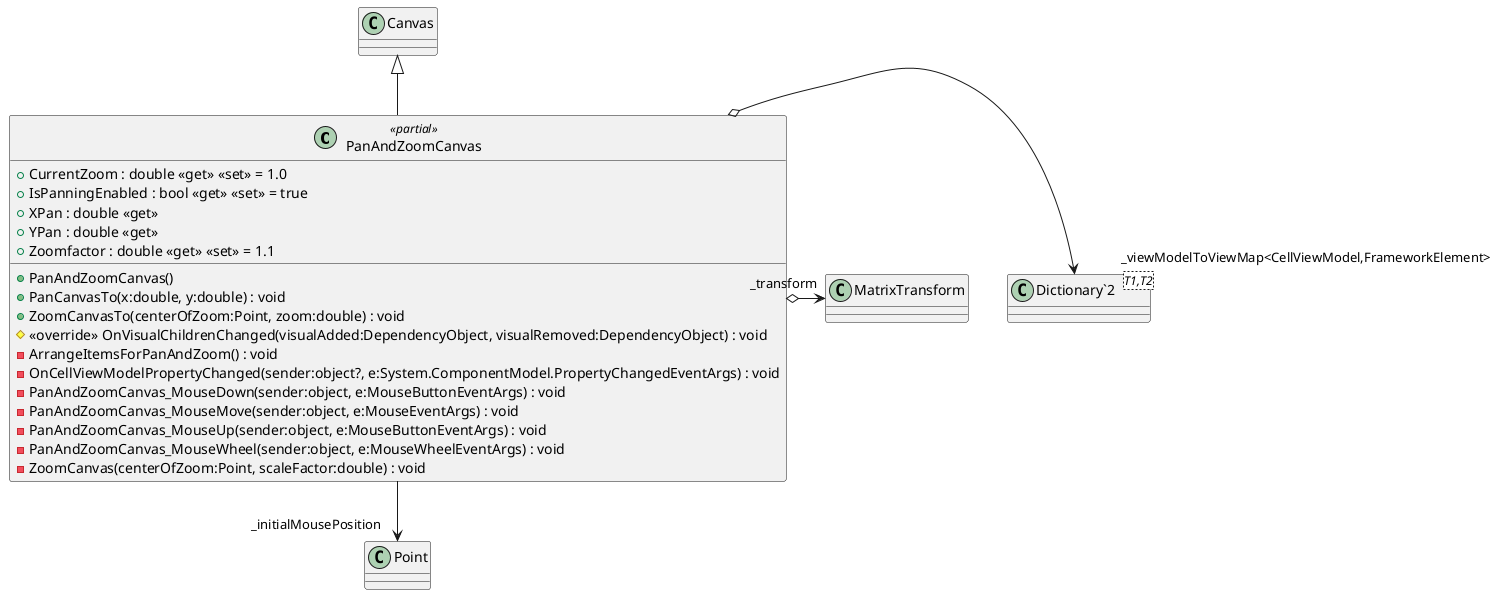 @startuml
class PanAndZoomCanvas <<partial>> {
    + PanAndZoomCanvas()
    + CurrentZoom : double <<get>> <<set>> = 1.0
    + IsPanningEnabled : bool <<get>> <<set>> = true
    + XPan : double <<get>>
    + YPan : double <<get>>
    + Zoomfactor : double <<get>> <<set>> = 1.1
    + PanCanvasTo(x:double, y:double) : void
    + ZoomCanvasTo(centerOfZoom:Point, zoom:double) : void
    # <<override>> OnVisualChildrenChanged(visualAdded:DependencyObject, visualRemoved:DependencyObject) : void
    - ArrangeItemsForPanAndZoom() : void
    - OnCellViewModelPropertyChanged(sender:object?, e:System.ComponentModel.PropertyChangedEventArgs) : void
    - PanAndZoomCanvas_MouseDown(sender:object, e:MouseButtonEventArgs) : void
    - PanAndZoomCanvas_MouseMove(sender:object, e:MouseEventArgs) : void
    - PanAndZoomCanvas_MouseUp(sender:object, e:MouseButtonEventArgs) : void
    - PanAndZoomCanvas_MouseWheel(sender:object, e:MouseWheelEventArgs) : void
    - ZoomCanvas(centerOfZoom:Point, scaleFactor:double) : void
}
class "Dictionary`2"<T1,T2> {
}
Canvas <|-- PanAndZoomCanvas
PanAndZoomCanvas o-> "_viewModelToViewMap<CellViewModel,FrameworkElement>" "Dictionary`2"
PanAndZoomCanvas --> "_initialMousePosition" Point
PanAndZoomCanvas o-> "_transform" MatrixTransform
@enduml
